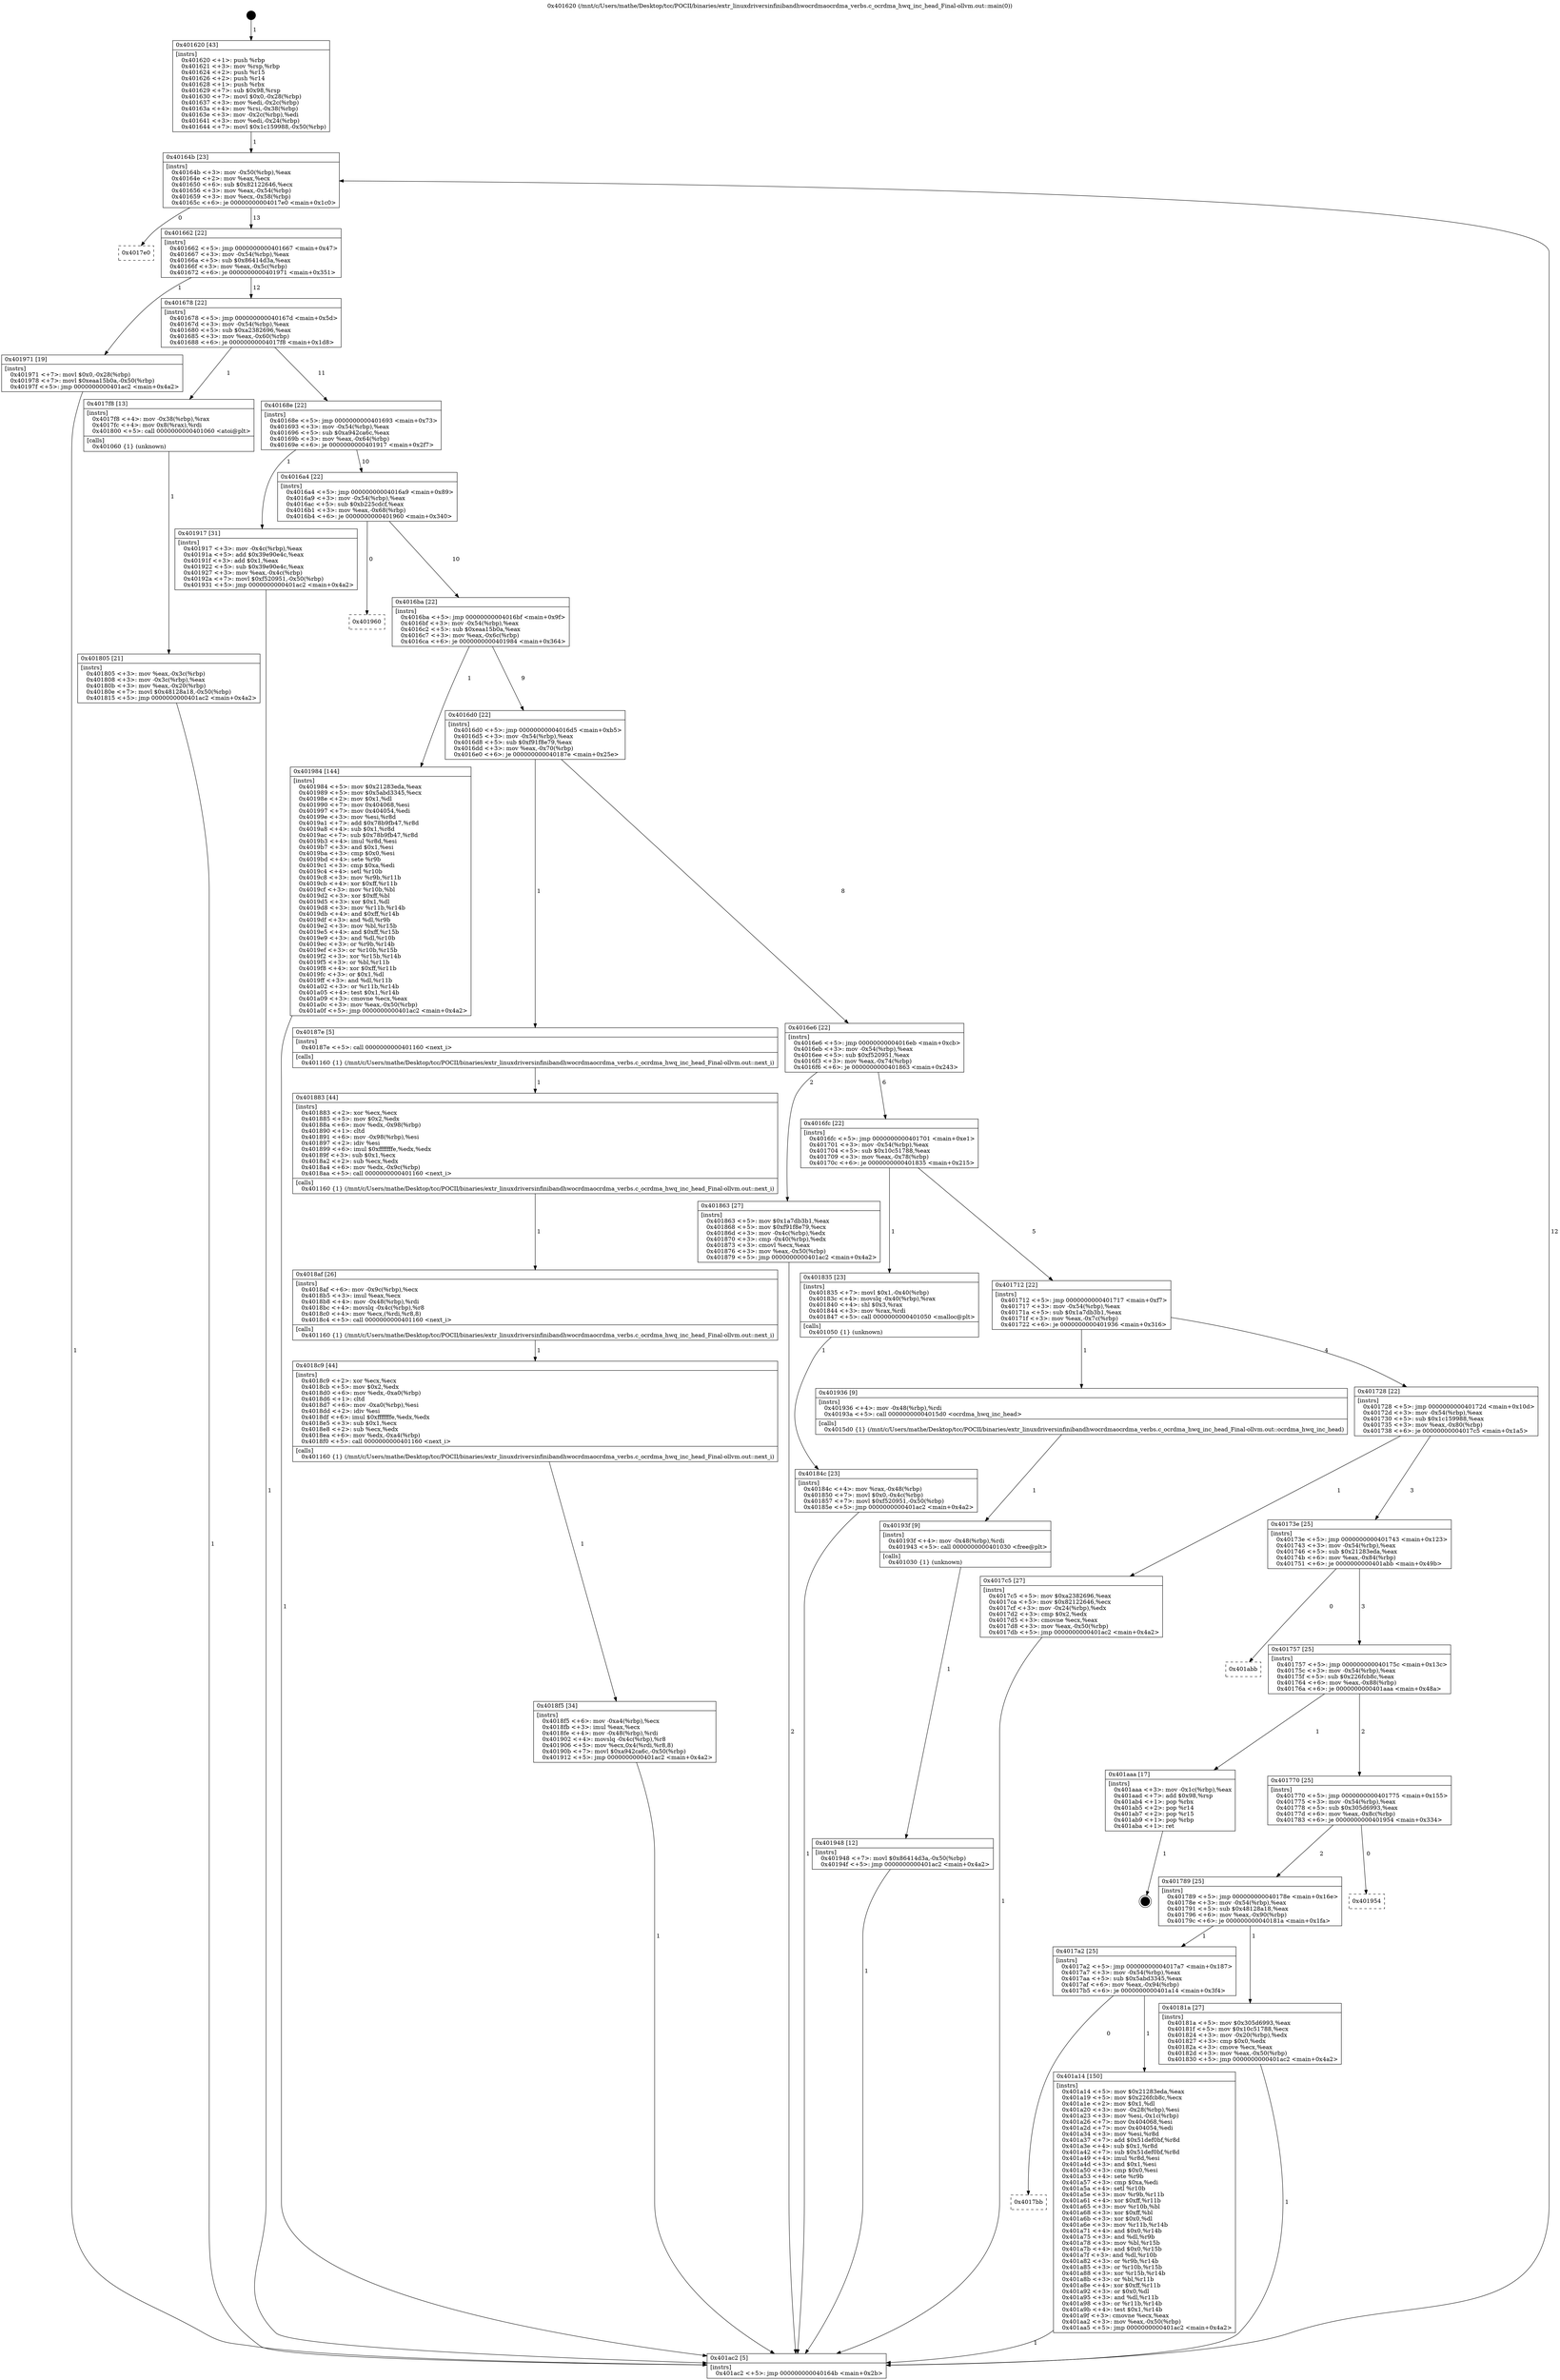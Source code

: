 digraph "0x401620" {
  label = "0x401620 (/mnt/c/Users/mathe/Desktop/tcc/POCII/binaries/extr_linuxdriversinfinibandhwocrdmaocrdma_verbs.c_ocrdma_hwq_inc_head_Final-ollvm.out::main(0))"
  labelloc = "t"
  node[shape=record]

  Entry [label="",width=0.3,height=0.3,shape=circle,fillcolor=black,style=filled]
  "0x40164b" [label="{
     0x40164b [23]\l
     | [instrs]\l
     &nbsp;&nbsp;0x40164b \<+3\>: mov -0x50(%rbp),%eax\l
     &nbsp;&nbsp;0x40164e \<+2\>: mov %eax,%ecx\l
     &nbsp;&nbsp;0x401650 \<+6\>: sub $0x82122646,%ecx\l
     &nbsp;&nbsp;0x401656 \<+3\>: mov %eax,-0x54(%rbp)\l
     &nbsp;&nbsp;0x401659 \<+3\>: mov %ecx,-0x58(%rbp)\l
     &nbsp;&nbsp;0x40165c \<+6\>: je 00000000004017e0 \<main+0x1c0\>\l
  }"]
  "0x4017e0" [label="{
     0x4017e0\l
  }", style=dashed]
  "0x401662" [label="{
     0x401662 [22]\l
     | [instrs]\l
     &nbsp;&nbsp;0x401662 \<+5\>: jmp 0000000000401667 \<main+0x47\>\l
     &nbsp;&nbsp;0x401667 \<+3\>: mov -0x54(%rbp),%eax\l
     &nbsp;&nbsp;0x40166a \<+5\>: sub $0x86414d3a,%eax\l
     &nbsp;&nbsp;0x40166f \<+3\>: mov %eax,-0x5c(%rbp)\l
     &nbsp;&nbsp;0x401672 \<+6\>: je 0000000000401971 \<main+0x351\>\l
  }"]
  Exit [label="",width=0.3,height=0.3,shape=circle,fillcolor=black,style=filled,peripheries=2]
  "0x401971" [label="{
     0x401971 [19]\l
     | [instrs]\l
     &nbsp;&nbsp;0x401971 \<+7\>: movl $0x0,-0x28(%rbp)\l
     &nbsp;&nbsp;0x401978 \<+7\>: movl $0xeaa15b0a,-0x50(%rbp)\l
     &nbsp;&nbsp;0x40197f \<+5\>: jmp 0000000000401ac2 \<main+0x4a2\>\l
  }"]
  "0x401678" [label="{
     0x401678 [22]\l
     | [instrs]\l
     &nbsp;&nbsp;0x401678 \<+5\>: jmp 000000000040167d \<main+0x5d\>\l
     &nbsp;&nbsp;0x40167d \<+3\>: mov -0x54(%rbp),%eax\l
     &nbsp;&nbsp;0x401680 \<+5\>: sub $0xa2382696,%eax\l
     &nbsp;&nbsp;0x401685 \<+3\>: mov %eax,-0x60(%rbp)\l
     &nbsp;&nbsp;0x401688 \<+6\>: je 00000000004017f8 \<main+0x1d8\>\l
  }"]
  "0x4017bb" [label="{
     0x4017bb\l
  }", style=dashed]
  "0x4017f8" [label="{
     0x4017f8 [13]\l
     | [instrs]\l
     &nbsp;&nbsp;0x4017f8 \<+4\>: mov -0x38(%rbp),%rax\l
     &nbsp;&nbsp;0x4017fc \<+4\>: mov 0x8(%rax),%rdi\l
     &nbsp;&nbsp;0x401800 \<+5\>: call 0000000000401060 \<atoi@plt\>\l
     | [calls]\l
     &nbsp;&nbsp;0x401060 \{1\} (unknown)\l
  }"]
  "0x40168e" [label="{
     0x40168e [22]\l
     | [instrs]\l
     &nbsp;&nbsp;0x40168e \<+5\>: jmp 0000000000401693 \<main+0x73\>\l
     &nbsp;&nbsp;0x401693 \<+3\>: mov -0x54(%rbp),%eax\l
     &nbsp;&nbsp;0x401696 \<+5\>: sub $0xa942ca6c,%eax\l
     &nbsp;&nbsp;0x40169b \<+3\>: mov %eax,-0x64(%rbp)\l
     &nbsp;&nbsp;0x40169e \<+6\>: je 0000000000401917 \<main+0x2f7\>\l
  }"]
  "0x401a14" [label="{
     0x401a14 [150]\l
     | [instrs]\l
     &nbsp;&nbsp;0x401a14 \<+5\>: mov $0x21283eda,%eax\l
     &nbsp;&nbsp;0x401a19 \<+5\>: mov $0x226fcb8c,%ecx\l
     &nbsp;&nbsp;0x401a1e \<+2\>: mov $0x1,%dl\l
     &nbsp;&nbsp;0x401a20 \<+3\>: mov -0x28(%rbp),%esi\l
     &nbsp;&nbsp;0x401a23 \<+3\>: mov %esi,-0x1c(%rbp)\l
     &nbsp;&nbsp;0x401a26 \<+7\>: mov 0x404068,%esi\l
     &nbsp;&nbsp;0x401a2d \<+7\>: mov 0x404054,%edi\l
     &nbsp;&nbsp;0x401a34 \<+3\>: mov %esi,%r8d\l
     &nbsp;&nbsp;0x401a37 \<+7\>: add $0x51def0bf,%r8d\l
     &nbsp;&nbsp;0x401a3e \<+4\>: sub $0x1,%r8d\l
     &nbsp;&nbsp;0x401a42 \<+7\>: sub $0x51def0bf,%r8d\l
     &nbsp;&nbsp;0x401a49 \<+4\>: imul %r8d,%esi\l
     &nbsp;&nbsp;0x401a4d \<+3\>: and $0x1,%esi\l
     &nbsp;&nbsp;0x401a50 \<+3\>: cmp $0x0,%esi\l
     &nbsp;&nbsp;0x401a53 \<+4\>: sete %r9b\l
     &nbsp;&nbsp;0x401a57 \<+3\>: cmp $0xa,%edi\l
     &nbsp;&nbsp;0x401a5a \<+4\>: setl %r10b\l
     &nbsp;&nbsp;0x401a5e \<+3\>: mov %r9b,%r11b\l
     &nbsp;&nbsp;0x401a61 \<+4\>: xor $0xff,%r11b\l
     &nbsp;&nbsp;0x401a65 \<+3\>: mov %r10b,%bl\l
     &nbsp;&nbsp;0x401a68 \<+3\>: xor $0xff,%bl\l
     &nbsp;&nbsp;0x401a6b \<+3\>: xor $0x0,%dl\l
     &nbsp;&nbsp;0x401a6e \<+3\>: mov %r11b,%r14b\l
     &nbsp;&nbsp;0x401a71 \<+4\>: and $0x0,%r14b\l
     &nbsp;&nbsp;0x401a75 \<+3\>: and %dl,%r9b\l
     &nbsp;&nbsp;0x401a78 \<+3\>: mov %bl,%r15b\l
     &nbsp;&nbsp;0x401a7b \<+4\>: and $0x0,%r15b\l
     &nbsp;&nbsp;0x401a7f \<+3\>: and %dl,%r10b\l
     &nbsp;&nbsp;0x401a82 \<+3\>: or %r9b,%r14b\l
     &nbsp;&nbsp;0x401a85 \<+3\>: or %r10b,%r15b\l
     &nbsp;&nbsp;0x401a88 \<+3\>: xor %r15b,%r14b\l
     &nbsp;&nbsp;0x401a8b \<+3\>: or %bl,%r11b\l
     &nbsp;&nbsp;0x401a8e \<+4\>: xor $0xff,%r11b\l
     &nbsp;&nbsp;0x401a92 \<+3\>: or $0x0,%dl\l
     &nbsp;&nbsp;0x401a95 \<+3\>: and %dl,%r11b\l
     &nbsp;&nbsp;0x401a98 \<+3\>: or %r11b,%r14b\l
     &nbsp;&nbsp;0x401a9b \<+4\>: test $0x1,%r14b\l
     &nbsp;&nbsp;0x401a9f \<+3\>: cmovne %ecx,%eax\l
     &nbsp;&nbsp;0x401aa2 \<+3\>: mov %eax,-0x50(%rbp)\l
     &nbsp;&nbsp;0x401aa5 \<+5\>: jmp 0000000000401ac2 \<main+0x4a2\>\l
  }"]
  "0x401917" [label="{
     0x401917 [31]\l
     | [instrs]\l
     &nbsp;&nbsp;0x401917 \<+3\>: mov -0x4c(%rbp),%eax\l
     &nbsp;&nbsp;0x40191a \<+5\>: add $0x39e90e4c,%eax\l
     &nbsp;&nbsp;0x40191f \<+3\>: add $0x1,%eax\l
     &nbsp;&nbsp;0x401922 \<+5\>: sub $0x39e90e4c,%eax\l
     &nbsp;&nbsp;0x401927 \<+3\>: mov %eax,-0x4c(%rbp)\l
     &nbsp;&nbsp;0x40192a \<+7\>: movl $0xf520951,-0x50(%rbp)\l
     &nbsp;&nbsp;0x401931 \<+5\>: jmp 0000000000401ac2 \<main+0x4a2\>\l
  }"]
  "0x4016a4" [label="{
     0x4016a4 [22]\l
     | [instrs]\l
     &nbsp;&nbsp;0x4016a4 \<+5\>: jmp 00000000004016a9 \<main+0x89\>\l
     &nbsp;&nbsp;0x4016a9 \<+3\>: mov -0x54(%rbp),%eax\l
     &nbsp;&nbsp;0x4016ac \<+5\>: sub $0xb225cdcf,%eax\l
     &nbsp;&nbsp;0x4016b1 \<+3\>: mov %eax,-0x68(%rbp)\l
     &nbsp;&nbsp;0x4016b4 \<+6\>: je 0000000000401960 \<main+0x340\>\l
  }"]
  "0x401948" [label="{
     0x401948 [12]\l
     | [instrs]\l
     &nbsp;&nbsp;0x401948 \<+7\>: movl $0x86414d3a,-0x50(%rbp)\l
     &nbsp;&nbsp;0x40194f \<+5\>: jmp 0000000000401ac2 \<main+0x4a2\>\l
  }"]
  "0x401960" [label="{
     0x401960\l
  }", style=dashed]
  "0x4016ba" [label="{
     0x4016ba [22]\l
     | [instrs]\l
     &nbsp;&nbsp;0x4016ba \<+5\>: jmp 00000000004016bf \<main+0x9f\>\l
     &nbsp;&nbsp;0x4016bf \<+3\>: mov -0x54(%rbp),%eax\l
     &nbsp;&nbsp;0x4016c2 \<+5\>: sub $0xeaa15b0a,%eax\l
     &nbsp;&nbsp;0x4016c7 \<+3\>: mov %eax,-0x6c(%rbp)\l
     &nbsp;&nbsp;0x4016ca \<+6\>: je 0000000000401984 \<main+0x364\>\l
  }"]
  "0x40193f" [label="{
     0x40193f [9]\l
     | [instrs]\l
     &nbsp;&nbsp;0x40193f \<+4\>: mov -0x48(%rbp),%rdi\l
     &nbsp;&nbsp;0x401943 \<+5\>: call 0000000000401030 \<free@plt\>\l
     | [calls]\l
     &nbsp;&nbsp;0x401030 \{1\} (unknown)\l
  }"]
  "0x401984" [label="{
     0x401984 [144]\l
     | [instrs]\l
     &nbsp;&nbsp;0x401984 \<+5\>: mov $0x21283eda,%eax\l
     &nbsp;&nbsp;0x401989 \<+5\>: mov $0x5abd3345,%ecx\l
     &nbsp;&nbsp;0x40198e \<+2\>: mov $0x1,%dl\l
     &nbsp;&nbsp;0x401990 \<+7\>: mov 0x404068,%esi\l
     &nbsp;&nbsp;0x401997 \<+7\>: mov 0x404054,%edi\l
     &nbsp;&nbsp;0x40199e \<+3\>: mov %esi,%r8d\l
     &nbsp;&nbsp;0x4019a1 \<+7\>: add $0x78b9fb47,%r8d\l
     &nbsp;&nbsp;0x4019a8 \<+4\>: sub $0x1,%r8d\l
     &nbsp;&nbsp;0x4019ac \<+7\>: sub $0x78b9fb47,%r8d\l
     &nbsp;&nbsp;0x4019b3 \<+4\>: imul %r8d,%esi\l
     &nbsp;&nbsp;0x4019b7 \<+3\>: and $0x1,%esi\l
     &nbsp;&nbsp;0x4019ba \<+3\>: cmp $0x0,%esi\l
     &nbsp;&nbsp;0x4019bd \<+4\>: sete %r9b\l
     &nbsp;&nbsp;0x4019c1 \<+3\>: cmp $0xa,%edi\l
     &nbsp;&nbsp;0x4019c4 \<+4\>: setl %r10b\l
     &nbsp;&nbsp;0x4019c8 \<+3\>: mov %r9b,%r11b\l
     &nbsp;&nbsp;0x4019cb \<+4\>: xor $0xff,%r11b\l
     &nbsp;&nbsp;0x4019cf \<+3\>: mov %r10b,%bl\l
     &nbsp;&nbsp;0x4019d2 \<+3\>: xor $0xff,%bl\l
     &nbsp;&nbsp;0x4019d5 \<+3\>: xor $0x1,%dl\l
     &nbsp;&nbsp;0x4019d8 \<+3\>: mov %r11b,%r14b\l
     &nbsp;&nbsp;0x4019db \<+4\>: and $0xff,%r14b\l
     &nbsp;&nbsp;0x4019df \<+3\>: and %dl,%r9b\l
     &nbsp;&nbsp;0x4019e2 \<+3\>: mov %bl,%r15b\l
     &nbsp;&nbsp;0x4019e5 \<+4\>: and $0xff,%r15b\l
     &nbsp;&nbsp;0x4019e9 \<+3\>: and %dl,%r10b\l
     &nbsp;&nbsp;0x4019ec \<+3\>: or %r9b,%r14b\l
     &nbsp;&nbsp;0x4019ef \<+3\>: or %r10b,%r15b\l
     &nbsp;&nbsp;0x4019f2 \<+3\>: xor %r15b,%r14b\l
     &nbsp;&nbsp;0x4019f5 \<+3\>: or %bl,%r11b\l
     &nbsp;&nbsp;0x4019f8 \<+4\>: xor $0xff,%r11b\l
     &nbsp;&nbsp;0x4019fc \<+3\>: or $0x1,%dl\l
     &nbsp;&nbsp;0x4019ff \<+3\>: and %dl,%r11b\l
     &nbsp;&nbsp;0x401a02 \<+3\>: or %r11b,%r14b\l
     &nbsp;&nbsp;0x401a05 \<+4\>: test $0x1,%r14b\l
     &nbsp;&nbsp;0x401a09 \<+3\>: cmovne %ecx,%eax\l
     &nbsp;&nbsp;0x401a0c \<+3\>: mov %eax,-0x50(%rbp)\l
     &nbsp;&nbsp;0x401a0f \<+5\>: jmp 0000000000401ac2 \<main+0x4a2\>\l
  }"]
  "0x4016d0" [label="{
     0x4016d0 [22]\l
     | [instrs]\l
     &nbsp;&nbsp;0x4016d0 \<+5\>: jmp 00000000004016d5 \<main+0xb5\>\l
     &nbsp;&nbsp;0x4016d5 \<+3\>: mov -0x54(%rbp),%eax\l
     &nbsp;&nbsp;0x4016d8 \<+5\>: sub $0xf91f8e79,%eax\l
     &nbsp;&nbsp;0x4016dd \<+3\>: mov %eax,-0x70(%rbp)\l
     &nbsp;&nbsp;0x4016e0 \<+6\>: je 000000000040187e \<main+0x25e\>\l
  }"]
  "0x4018f5" [label="{
     0x4018f5 [34]\l
     | [instrs]\l
     &nbsp;&nbsp;0x4018f5 \<+6\>: mov -0xa4(%rbp),%ecx\l
     &nbsp;&nbsp;0x4018fb \<+3\>: imul %eax,%ecx\l
     &nbsp;&nbsp;0x4018fe \<+4\>: mov -0x48(%rbp),%rdi\l
     &nbsp;&nbsp;0x401902 \<+4\>: movslq -0x4c(%rbp),%r8\l
     &nbsp;&nbsp;0x401906 \<+5\>: mov %ecx,0x4(%rdi,%r8,8)\l
     &nbsp;&nbsp;0x40190b \<+7\>: movl $0xa942ca6c,-0x50(%rbp)\l
     &nbsp;&nbsp;0x401912 \<+5\>: jmp 0000000000401ac2 \<main+0x4a2\>\l
  }"]
  "0x40187e" [label="{
     0x40187e [5]\l
     | [instrs]\l
     &nbsp;&nbsp;0x40187e \<+5\>: call 0000000000401160 \<next_i\>\l
     | [calls]\l
     &nbsp;&nbsp;0x401160 \{1\} (/mnt/c/Users/mathe/Desktop/tcc/POCII/binaries/extr_linuxdriversinfinibandhwocrdmaocrdma_verbs.c_ocrdma_hwq_inc_head_Final-ollvm.out::next_i)\l
  }"]
  "0x4016e6" [label="{
     0x4016e6 [22]\l
     | [instrs]\l
     &nbsp;&nbsp;0x4016e6 \<+5\>: jmp 00000000004016eb \<main+0xcb\>\l
     &nbsp;&nbsp;0x4016eb \<+3\>: mov -0x54(%rbp),%eax\l
     &nbsp;&nbsp;0x4016ee \<+5\>: sub $0xf520951,%eax\l
     &nbsp;&nbsp;0x4016f3 \<+3\>: mov %eax,-0x74(%rbp)\l
     &nbsp;&nbsp;0x4016f6 \<+6\>: je 0000000000401863 \<main+0x243\>\l
  }"]
  "0x4018c9" [label="{
     0x4018c9 [44]\l
     | [instrs]\l
     &nbsp;&nbsp;0x4018c9 \<+2\>: xor %ecx,%ecx\l
     &nbsp;&nbsp;0x4018cb \<+5\>: mov $0x2,%edx\l
     &nbsp;&nbsp;0x4018d0 \<+6\>: mov %edx,-0xa0(%rbp)\l
     &nbsp;&nbsp;0x4018d6 \<+1\>: cltd\l
     &nbsp;&nbsp;0x4018d7 \<+6\>: mov -0xa0(%rbp),%esi\l
     &nbsp;&nbsp;0x4018dd \<+2\>: idiv %esi\l
     &nbsp;&nbsp;0x4018df \<+6\>: imul $0xfffffffe,%edx,%edx\l
     &nbsp;&nbsp;0x4018e5 \<+3\>: sub $0x1,%ecx\l
     &nbsp;&nbsp;0x4018e8 \<+2\>: sub %ecx,%edx\l
     &nbsp;&nbsp;0x4018ea \<+6\>: mov %edx,-0xa4(%rbp)\l
     &nbsp;&nbsp;0x4018f0 \<+5\>: call 0000000000401160 \<next_i\>\l
     | [calls]\l
     &nbsp;&nbsp;0x401160 \{1\} (/mnt/c/Users/mathe/Desktop/tcc/POCII/binaries/extr_linuxdriversinfinibandhwocrdmaocrdma_verbs.c_ocrdma_hwq_inc_head_Final-ollvm.out::next_i)\l
  }"]
  "0x401863" [label="{
     0x401863 [27]\l
     | [instrs]\l
     &nbsp;&nbsp;0x401863 \<+5\>: mov $0x1a7db3b1,%eax\l
     &nbsp;&nbsp;0x401868 \<+5\>: mov $0xf91f8e79,%ecx\l
     &nbsp;&nbsp;0x40186d \<+3\>: mov -0x4c(%rbp),%edx\l
     &nbsp;&nbsp;0x401870 \<+3\>: cmp -0x40(%rbp),%edx\l
     &nbsp;&nbsp;0x401873 \<+3\>: cmovl %ecx,%eax\l
     &nbsp;&nbsp;0x401876 \<+3\>: mov %eax,-0x50(%rbp)\l
     &nbsp;&nbsp;0x401879 \<+5\>: jmp 0000000000401ac2 \<main+0x4a2\>\l
  }"]
  "0x4016fc" [label="{
     0x4016fc [22]\l
     | [instrs]\l
     &nbsp;&nbsp;0x4016fc \<+5\>: jmp 0000000000401701 \<main+0xe1\>\l
     &nbsp;&nbsp;0x401701 \<+3\>: mov -0x54(%rbp),%eax\l
     &nbsp;&nbsp;0x401704 \<+5\>: sub $0x10c51788,%eax\l
     &nbsp;&nbsp;0x401709 \<+3\>: mov %eax,-0x78(%rbp)\l
     &nbsp;&nbsp;0x40170c \<+6\>: je 0000000000401835 \<main+0x215\>\l
  }"]
  "0x4018af" [label="{
     0x4018af [26]\l
     | [instrs]\l
     &nbsp;&nbsp;0x4018af \<+6\>: mov -0x9c(%rbp),%ecx\l
     &nbsp;&nbsp;0x4018b5 \<+3\>: imul %eax,%ecx\l
     &nbsp;&nbsp;0x4018b8 \<+4\>: mov -0x48(%rbp),%rdi\l
     &nbsp;&nbsp;0x4018bc \<+4\>: movslq -0x4c(%rbp),%r8\l
     &nbsp;&nbsp;0x4018c0 \<+4\>: mov %ecx,(%rdi,%r8,8)\l
     &nbsp;&nbsp;0x4018c4 \<+5\>: call 0000000000401160 \<next_i\>\l
     | [calls]\l
     &nbsp;&nbsp;0x401160 \{1\} (/mnt/c/Users/mathe/Desktop/tcc/POCII/binaries/extr_linuxdriversinfinibandhwocrdmaocrdma_verbs.c_ocrdma_hwq_inc_head_Final-ollvm.out::next_i)\l
  }"]
  "0x401835" [label="{
     0x401835 [23]\l
     | [instrs]\l
     &nbsp;&nbsp;0x401835 \<+7\>: movl $0x1,-0x40(%rbp)\l
     &nbsp;&nbsp;0x40183c \<+4\>: movslq -0x40(%rbp),%rax\l
     &nbsp;&nbsp;0x401840 \<+4\>: shl $0x3,%rax\l
     &nbsp;&nbsp;0x401844 \<+3\>: mov %rax,%rdi\l
     &nbsp;&nbsp;0x401847 \<+5\>: call 0000000000401050 \<malloc@plt\>\l
     | [calls]\l
     &nbsp;&nbsp;0x401050 \{1\} (unknown)\l
  }"]
  "0x401712" [label="{
     0x401712 [22]\l
     | [instrs]\l
     &nbsp;&nbsp;0x401712 \<+5\>: jmp 0000000000401717 \<main+0xf7\>\l
     &nbsp;&nbsp;0x401717 \<+3\>: mov -0x54(%rbp),%eax\l
     &nbsp;&nbsp;0x40171a \<+5\>: sub $0x1a7db3b1,%eax\l
     &nbsp;&nbsp;0x40171f \<+3\>: mov %eax,-0x7c(%rbp)\l
     &nbsp;&nbsp;0x401722 \<+6\>: je 0000000000401936 \<main+0x316\>\l
  }"]
  "0x401883" [label="{
     0x401883 [44]\l
     | [instrs]\l
     &nbsp;&nbsp;0x401883 \<+2\>: xor %ecx,%ecx\l
     &nbsp;&nbsp;0x401885 \<+5\>: mov $0x2,%edx\l
     &nbsp;&nbsp;0x40188a \<+6\>: mov %edx,-0x98(%rbp)\l
     &nbsp;&nbsp;0x401890 \<+1\>: cltd\l
     &nbsp;&nbsp;0x401891 \<+6\>: mov -0x98(%rbp),%esi\l
     &nbsp;&nbsp;0x401897 \<+2\>: idiv %esi\l
     &nbsp;&nbsp;0x401899 \<+6\>: imul $0xfffffffe,%edx,%edx\l
     &nbsp;&nbsp;0x40189f \<+3\>: sub $0x1,%ecx\l
     &nbsp;&nbsp;0x4018a2 \<+2\>: sub %ecx,%edx\l
     &nbsp;&nbsp;0x4018a4 \<+6\>: mov %edx,-0x9c(%rbp)\l
     &nbsp;&nbsp;0x4018aa \<+5\>: call 0000000000401160 \<next_i\>\l
     | [calls]\l
     &nbsp;&nbsp;0x401160 \{1\} (/mnt/c/Users/mathe/Desktop/tcc/POCII/binaries/extr_linuxdriversinfinibandhwocrdmaocrdma_verbs.c_ocrdma_hwq_inc_head_Final-ollvm.out::next_i)\l
  }"]
  "0x401936" [label="{
     0x401936 [9]\l
     | [instrs]\l
     &nbsp;&nbsp;0x401936 \<+4\>: mov -0x48(%rbp),%rdi\l
     &nbsp;&nbsp;0x40193a \<+5\>: call 00000000004015d0 \<ocrdma_hwq_inc_head\>\l
     | [calls]\l
     &nbsp;&nbsp;0x4015d0 \{1\} (/mnt/c/Users/mathe/Desktop/tcc/POCII/binaries/extr_linuxdriversinfinibandhwocrdmaocrdma_verbs.c_ocrdma_hwq_inc_head_Final-ollvm.out::ocrdma_hwq_inc_head)\l
  }"]
  "0x401728" [label="{
     0x401728 [22]\l
     | [instrs]\l
     &nbsp;&nbsp;0x401728 \<+5\>: jmp 000000000040172d \<main+0x10d\>\l
     &nbsp;&nbsp;0x40172d \<+3\>: mov -0x54(%rbp),%eax\l
     &nbsp;&nbsp;0x401730 \<+5\>: sub $0x1c159988,%eax\l
     &nbsp;&nbsp;0x401735 \<+3\>: mov %eax,-0x80(%rbp)\l
     &nbsp;&nbsp;0x401738 \<+6\>: je 00000000004017c5 \<main+0x1a5\>\l
  }"]
  "0x40184c" [label="{
     0x40184c [23]\l
     | [instrs]\l
     &nbsp;&nbsp;0x40184c \<+4\>: mov %rax,-0x48(%rbp)\l
     &nbsp;&nbsp;0x401850 \<+7\>: movl $0x0,-0x4c(%rbp)\l
     &nbsp;&nbsp;0x401857 \<+7\>: movl $0xf520951,-0x50(%rbp)\l
     &nbsp;&nbsp;0x40185e \<+5\>: jmp 0000000000401ac2 \<main+0x4a2\>\l
  }"]
  "0x4017c5" [label="{
     0x4017c5 [27]\l
     | [instrs]\l
     &nbsp;&nbsp;0x4017c5 \<+5\>: mov $0xa2382696,%eax\l
     &nbsp;&nbsp;0x4017ca \<+5\>: mov $0x82122646,%ecx\l
     &nbsp;&nbsp;0x4017cf \<+3\>: mov -0x24(%rbp),%edx\l
     &nbsp;&nbsp;0x4017d2 \<+3\>: cmp $0x2,%edx\l
     &nbsp;&nbsp;0x4017d5 \<+3\>: cmovne %ecx,%eax\l
     &nbsp;&nbsp;0x4017d8 \<+3\>: mov %eax,-0x50(%rbp)\l
     &nbsp;&nbsp;0x4017db \<+5\>: jmp 0000000000401ac2 \<main+0x4a2\>\l
  }"]
  "0x40173e" [label="{
     0x40173e [25]\l
     | [instrs]\l
     &nbsp;&nbsp;0x40173e \<+5\>: jmp 0000000000401743 \<main+0x123\>\l
     &nbsp;&nbsp;0x401743 \<+3\>: mov -0x54(%rbp),%eax\l
     &nbsp;&nbsp;0x401746 \<+5\>: sub $0x21283eda,%eax\l
     &nbsp;&nbsp;0x40174b \<+6\>: mov %eax,-0x84(%rbp)\l
     &nbsp;&nbsp;0x401751 \<+6\>: je 0000000000401abb \<main+0x49b\>\l
  }"]
  "0x401ac2" [label="{
     0x401ac2 [5]\l
     | [instrs]\l
     &nbsp;&nbsp;0x401ac2 \<+5\>: jmp 000000000040164b \<main+0x2b\>\l
  }"]
  "0x401620" [label="{
     0x401620 [43]\l
     | [instrs]\l
     &nbsp;&nbsp;0x401620 \<+1\>: push %rbp\l
     &nbsp;&nbsp;0x401621 \<+3\>: mov %rsp,%rbp\l
     &nbsp;&nbsp;0x401624 \<+2\>: push %r15\l
     &nbsp;&nbsp;0x401626 \<+2\>: push %r14\l
     &nbsp;&nbsp;0x401628 \<+1\>: push %rbx\l
     &nbsp;&nbsp;0x401629 \<+7\>: sub $0x98,%rsp\l
     &nbsp;&nbsp;0x401630 \<+7\>: movl $0x0,-0x28(%rbp)\l
     &nbsp;&nbsp;0x401637 \<+3\>: mov %edi,-0x2c(%rbp)\l
     &nbsp;&nbsp;0x40163a \<+4\>: mov %rsi,-0x38(%rbp)\l
     &nbsp;&nbsp;0x40163e \<+3\>: mov -0x2c(%rbp),%edi\l
     &nbsp;&nbsp;0x401641 \<+3\>: mov %edi,-0x24(%rbp)\l
     &nbsp;&nbsp;0x401644 \<+7\>: movl $0x1c159988,-0x50(%rbp)\l
  }"]
  "0x401805" [label="{
     0x401805 [21]\l
     | [instrs]\l
     &nbsp;&nbsp;0x401805 \<+3\>: mov %eax,-0x3c(%rbp)\l
     &nbsp;&nbsp;0x401808 \<+3\>: mov -0x3c(%rbp),%eax\l
     &nbsp;&nbsp;0x40180b \<+3\>: mov %eax,-0x20(%rbp)\l
     &nbsp;&nbsp;0x40180e \<+7\>: movl $0x48128a18,-0x50(%rbp)\l
     &nbsp;&nbsp;0x401815 \<+5\>: jmp 0000000000401ac2 \<main+0x4a2\>\l
  }"]
  "0x4017a2" [label="{
     0x4017a2 [25]\l
     | [instrs]\l
     &nbsp;&nbsp;0x4017a2 \<+5\>: jmp 00000000004017a7 \<main+0x187\>\l
     &nbsp;&nbsp;0x4017a7 \<+3\>: mov -0x54(%rbp),%eax\l
     &nbsp;&nbsp;0x4017aa \<+5\>: sub $0x5abd3345,%eax\l
     &nbsp;&nbsp;0x4017af \<+6\>: mov %eax,-0x94(%rbp)\l
     &nbsp;&nbsp;0x4017b5 \<+6\>: je 0000000000401a14 \<main+0x3f4\>\l
  }"]
  "0x401abb" [label="{
     0x401abb\l
  }", style=dashed]
  "0x401757" [label="{
     0x401757 [25]\l
     | [instrs]\l
     &nbsp;&nbsp;0x401757 \<+5\>: jmp 000000000040175c \<main+0x13c\>\l
     &nbsp;&nbsp;0x40175c \<+3\>: mov -0x54(%rbp),%eax\l
     &nbsp;&nbsp;0x40175f \<+5\>: sub $0x226fcb8c,%eax\l
     &nbsp;&nbsp;0x401764 \<+6\>: mov %eax,-0x88(%rbp)\l
     &nbsp;&nbsp;0x40176a \<+6\>: je 0000000000401aaa \<main+0x48a\>\l
  }"]
  "0x40181a" [label="{
     0x40181a [27]\l
     | [instrs]\l
     &nbsp;&nbsp;0x40181a \<+5\>: mov $0x305d6993,%eax\l
     &nbsp;&nbsp;0x40181f \<+5\>: mov $0x10c51788,%ecx\l
     &nbsp;&nbsp;0x401824 \<+3\>: mov -0x20(%rbp),%edx\l
     &nbsp;&nbsp;0x401827 \<+3\>: cmp $0x0,%edx\l
     &nbsp;&nbsp;0x40182a \<+3\>: cmove %ecx,%eax\l
     &nbsp;&nbsp;0x40182d \<+3\>: mov %eax,-0x50(%rbp)\l
     &nbsp;&nbsp;0x401830 \<+5\>: jmp 0000000000401ac2 \<main+0x4a2\>\l
  }"]
  "0x401aaa" [label="{
     0x401aaa [17]\l
     | [instrs]\l
     &nbsp;&nbsp;0x401aaa \<+3\>: mov -0x1c(%rbp),%eax\l
     &nbsp;&nbsp;0x401aad \<+7\>: add $0x98,%rsp\l
     &nbsp;&nbsp;0x401ab4 \<+1\>: pop %rbx\l
     &nbsp;&nbsp;0x401ab5 \<+2\>: pop %r14\l
     &nbsp;&nbsp;0x401ab7 \<+2\>: pop %r15\l
     &nbsp;&nbsp;0x401ab9 \<+1\>: pop %rbp\l
     &nbsp;&nbsp;0x401aba \<+1\>: ret\l
  }"]
  "0x401770" [label="{
     0x401770 [25]\l
     | [instrs]\l
     &nbsp;&nbsp;0x401770 \<+5\>: jmp 0000000000401775 \<main+0x155\>\l
     &nbsp;&nbsp;0x401775 \<+3\>: mov -0x54(%rbp),%eax\l
     &nbsp;&nbsp;0x401778 \<+5\>: sub $0x305d6993,%eax\l
     &nbsp;&nbsp;0x40177d \<+6\>: mov %eax,-0x8c(%rbp)\l
     &nbsp;&nbsp;0x401783 \<+6\>: je 0000000000401954 \<main+0x334\>\l
  }"]
  "0x401789" [label="{
     0x401789 [25]\l
     | [instrs]\l
     &nbsp;&nbsp;0x401789 \<+5\>: jmp 000000000040178e \<main+0x16e\>\l
     &nbsp;&nbsp;0x40178e \<+3\>: mov -0x54(%rbp),%eax\l
     &nbsp;&nbsp;0x401791 \<+5\>: sub $0x48128a18,%eax\l
     &nbsp;&nbsp;0x401796 \<+6\>: mov %eax,-0x90(%rbp)\l
     &nbsp;&nbsp;0x40179c \<+6\>: je 000000000040181a \<main+0x1fa\>\l
  }"]
  "0x401954" [label="{
     0x401954\l
  }", style=dashed]
  Entry -> "0x401620" [label=" 1"]
  "0x40164b" -> "0x4017e0" [label=" 0"]
  "0x40164b" -> "0x401662" [label=" 13"]
  "0x401aaa" -> Exit [label=" 1"]
  "0x401662" -> "0x401971" [label=" 1"]
  "0x401662" -> "0x401678" [label=" 12"]
  "0x401a14" -> "0x401ac2" [label=" 1"]
  "0x401678" -> "0x4017f8" [label=" 1"]
  "0x401678" -> "0x40168e" [label=" 11"]
  "0x4017a2" -> "0x4017bb" [label=" 0"]
  "0x40168e" -> "0x401917" [label=" 1"]
  "0x40168e" -> "0x4016a4" [label=" 10"]
  "0x4017a2" -> "0x401a14" [label=" 1"]
  "0x4016a4" -> "0x401960" [label=" 0"]
  "0x4016a4" -> "0x4016ba" [label=" 10"]
  "0x401984" -> "0x401ac2" [label=" 1"]
  "0x4016ba" -> "0x401984" [label=" 1"]
  "0x4016ba" -> "0x4016d0" [label=" 9"]
  "0x401971" -> "0x401ac2" [label=" 1"]
  "0x4016d0" -> "0x40187e" [label=" 1"]
  "0x4016d0" -> "0x4016e6" [label=" 8"]
  "0x401948" -> "0x401ac2" [label=" 1"]
  "0x4016e6" -> "0x401863" [label=" 2"]
  "0x4016e6" -> "0x4016fc" [label=" 6"]
  "0x40193f" -> "0x401948" [label=" 1"]
  "0x4016fc" -> "0x401835" [label=" 1"]
  "0x4016fc" -> "0x401712" [label=" 5"]
  "0x401936" -> "0x40193f" [label=" 1"]
  "0x401712" -> "0x401936" [label=" 1"]
  "0x401712" -> "0x401728" [label=" 4"]
  "0x401917" -> "0x401ac2" [label=" 1"]
  "0x401728" -> "0x4017c5" [label=" 1"]
  "0x401728" -> "0x40173e" [label=" 3"]
  "0x4017c5" -> "0x401ac2" [label=" 1"]
  "0x401620" -> "0x40164b" [label=" 1"]
  "0x401ac2" -> "0x40164b" [label=" 12"]
  "0x4017f8" -> "0x401805" [label=" 1"]
  "0x401805" -> "0x401ac2" [label=" 1"]
  "0x4018f5" -> "0x401ac2" [label=" 1"]
  "0x40173e" -> "0x401abb" [label=" 0"]
  "0x40173e" -> "0x401757" [label=" 3"]
  "0x4018c9" -> "0x4018f5" [label=" 1"]
  "0x401757" -> "0x401aaa" [label=" 1"]
  "0x401757" -> "0x401770" [label=" 2"]
  "0x4018af" -> "0x4018c9" [label=" 1"]
  "0x401770" -> "0x401954" [label=" 0"]
  "0x401770" -> "0x401789" [label=" 2"]
  "0x401883" -> "0x4018af" [label=" 1"]
  "0x401789" -> "0x40181a" [label=" 1"]
  "0x401789" -> "0x4017a2" [label=" 1"]
  "0x40181a" -> "0x401ac2" [label=" 1"]
  "0x401835" -> "0x40184c" [label=" 1"]
  "0x40184c" -> "0x401ac2" [label=" 1"]
  "0x401863" -> "0x401ac2" [label=" 2"]
  "0x40187e" -> "0x401883" [label=" 1"]
}
